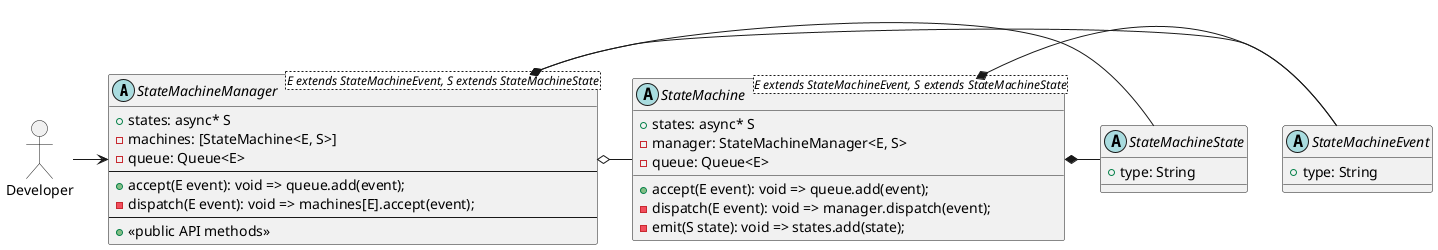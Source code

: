 @startuml

allowmixing

abstract class StateMachineManager<E extends StateMachineEvent, S extends StateMachineState> {
  + states: async* S
  - machines: [StateMachine<E, S>]
  - queue: Queue<E>
  --
  + accept(E event): void => queue.add(event);
  - dispatch(E event): void => machines[E].accept(event);
  --
  + {method} << public API methods >>
}

abstract class StateMachine<E extends StateMachineEvent, S extends StateMachineState> {
  + states: async* S
  - manager: StateMachineManager<E, S>
  - queue: Queue<E>
  + accept(E event): void => queue.add(event);
  - dispatch(E event): void => manager.dispatch(event);
  - emit(S state): void => states.add(state);
}

abstract class StateMachineEvent {
  + type: String
}
abstract class StateMachineState {
  + type: String
}

StateMachineManager *- StateMachineEvent
StateMachineManager *- StateMachineState
StateMachine *- StateMachineEvent
StateMachine *- StateMachineState
StateMachineManager o- StateMachine

actor Developer
Developer -> StateMachineManager

@enduml
